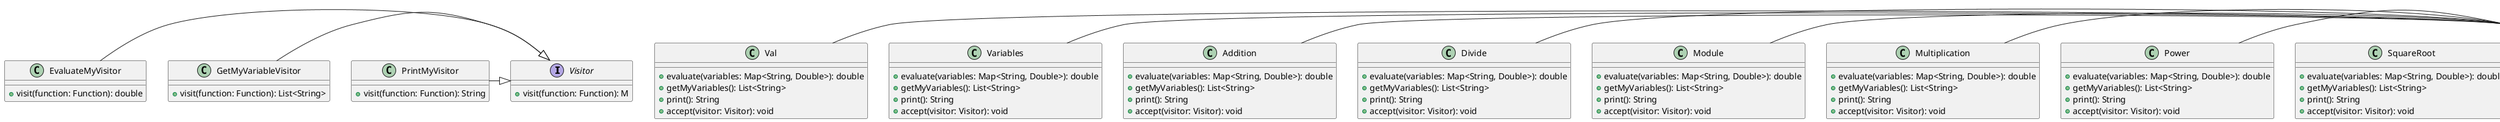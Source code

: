 @startuml
interface Visitor {
  + visit(function: Function): M
}

interface Function {
  + evaluate(variables: Map<String, Double>): double
  + getMyVariables(): List<String>
  + print(): String
  + accept(visitor: Visitor): void
}

class EvaluateMyVisitor {
  + visit(function: Function): double
}

class GetMyVariableVisitor {
  + visit(function: Function): List<String>
}

class PrintMyVisitor {
  + visit(function: Function): String
}

class Val {
  + evaluate(variables: Map<String, Double>): double
  + getMyVariables(): List<String>
  + print(): String
  + accept(visitor: Visitor): void
}

class Variables {
  + evaluate(variables: Map<String, Double>): double
  + getMyVariables(): List<String>
  + print(): String
  + accept(visitor: Visitor): void
}

class Addition {
  + evaluate(variables: Map<String, Double>): double
  + getMyVariables(): List<String>
  + print(): String
  + accept(visitor: Visitor): void
}

class Divide {
  + evaluate(variables: Map<String, Double>): double
  + getMyVariables(): List<String>
  + print(): String
  + accept(visitor: Visitor): void
}

class Module {
  + evaluate(variables: Map<String, Double>): double
  + getMyVariables(): List<String>
  + print(): String
  + accept(visitor: Visitor): void
}

class Multiplication {
  + evaluate(variables: Map<String, Double>): double
  + getMyVariables(): List<String>
  + print(): String
  + accept(visitor: Visitor): void
}

class Power {
  + evaluate(variables: Map<String, Double>): double
  + getMyVariables(): List<String>
  + print(): String
  + accept(visitor: Visitor): void
}

class SquareRoot {
  + evaluate(variables: Map<String, Double>): double
  + getMyVariables(): List<String>
  + print(): String
  + accept(visitor: Visitor): void
}

EvaluateMyVisitor -|> Visitor
GetMyVariableVisitor -|> Visitor
PrintMyVisitor -|> Visitor

Val -|> Function
Variables -|> Function
Addition -|> Function
Divide -|> Function
Module -|> Function
Multiplication -|> Function
Power -|> Function
SquareRoot -|> Function

@enduml
